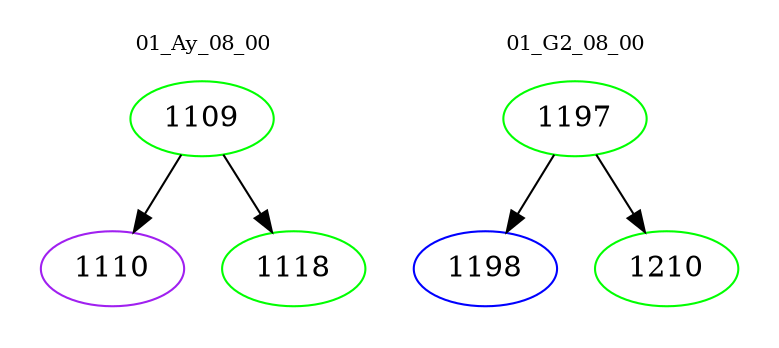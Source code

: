 digraph{
subgraph cluster_0 {
color = white
label = "01_Ay_08_00";
fontsize=10;
T0_1109 [label="1109", color="green"]
T0_1109 -> T0_1110 [color="black"]
T0_1110 [label="1110", color="purple"]
T0_1109 -> T0_1118 [color="black"]
T0_1118 [label="1118", color="green"]
}
subgraph cluster_1 {
color = white
label = "01_G2_08_00";
fontsize=10;
T1_1197 [label="1197", color="green"]
T1_1197 -> T1_1198 [color="black"]
T1_1198 [label="1198", color="blue"]
T1_1197 -> T1_1210 [color="black"]
T1_1210 [label="1210", color="green"]
}
}
